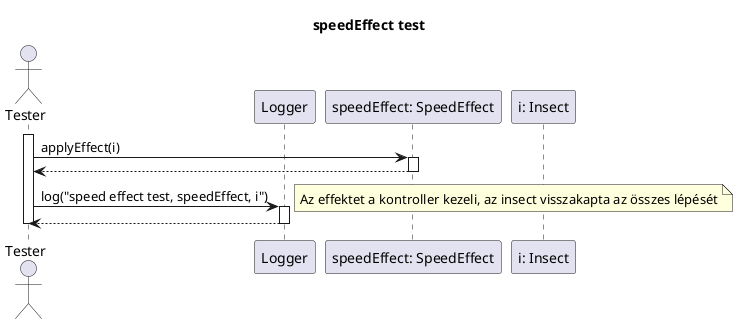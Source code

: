 @startuml speedEffect

title speedEffect test

actor Tester as tester

participant "Logger" as logger
participant "speedEffect: SpeedEffect" as speed
participant "i: Insect" as insect

activate tester

tester -> speed: applyEffect(i)
activate speed

speed --> tester
deactivate speed

tester -> logger: log("speed effect test, speedEffect, i")
note right: Az effektet a kontroller kezeli, az insect visszakapta az összes lépését
activate logger

logger--> tester
deactivate logger

deactivate tester

@enduml